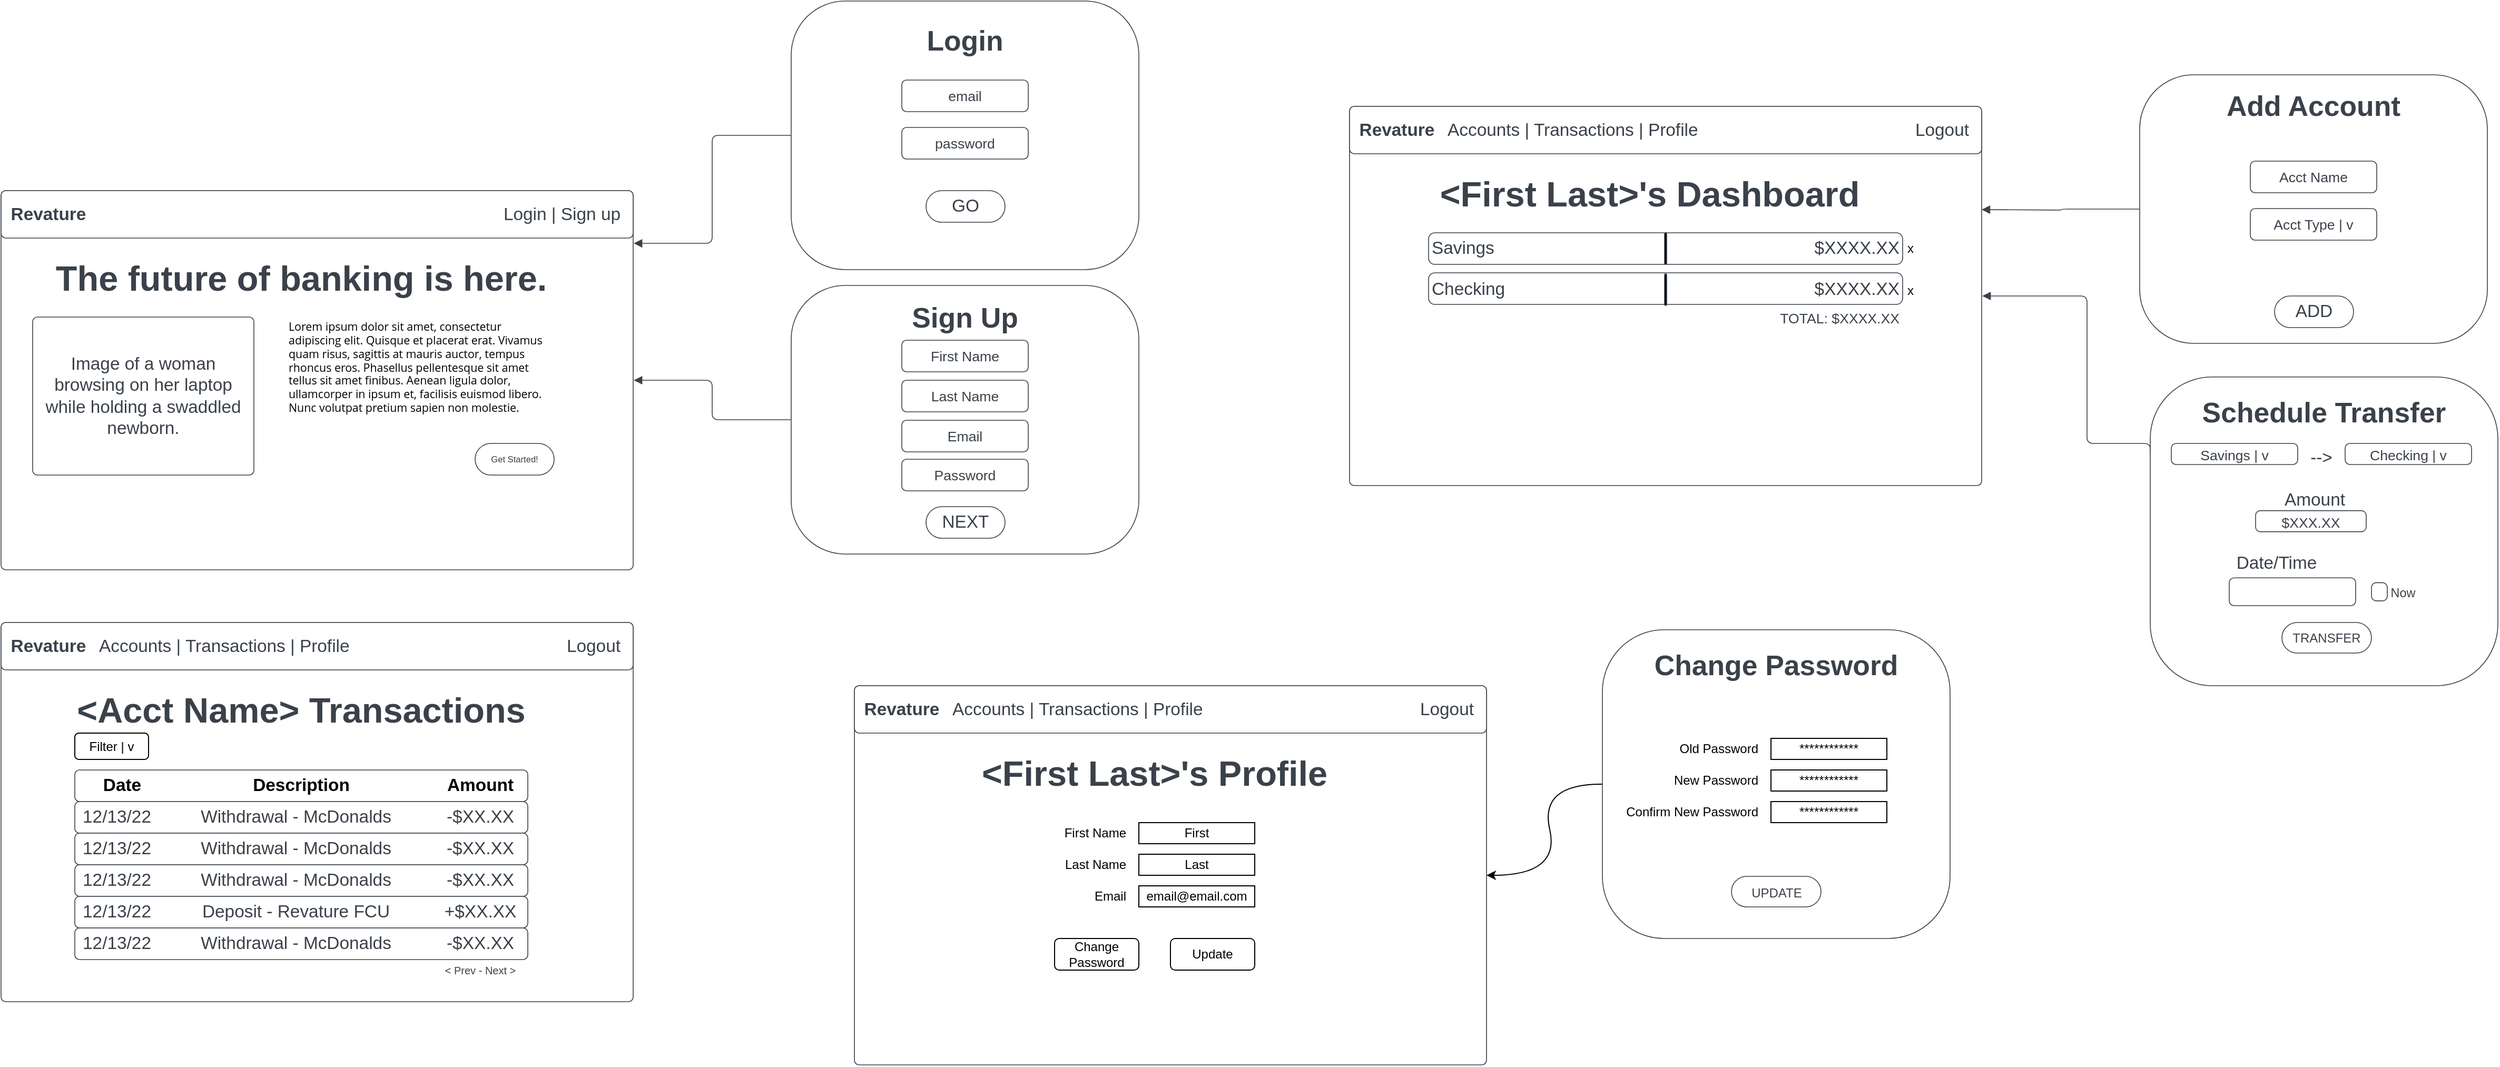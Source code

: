 <mxfile version="14.6.13" type="device"><diagram id="FiYEXv73Ya8iXWJQ-hUJ" name="Page-1"><mxGraphModel dx="3160" dy="2560" grid="1" gridSize="10" guides="1" tooltips="1" connect="1" arrows="1" fold="1" page="1" pageScale="1" pageWidth="850" pageHeight="1100" math="0" shadow="0"><root><mxCell id="0"/><mxCell id="1" parent="0"/><UserObject label="" lucidchartObjectId="Gq4dBkJn~AmV" id="XpKWJjuSizam9bU82fIm-117"><mxCell style="html=1;jettySize=18;whiteSpace=wrap;fontSize=13;strokeColor=#3a414a;strokeOpacity=100;strokeWidth=0.8;rounded=1;arcSize=12;edgeStyle=orthogonalEdgeStyle;startArrow=none;;endArrow=block;endFill=1;;exitX=-0.001;exitY=0.5;exitPerimeter=0;entryX=1.001;entryY=0.139;entryPerimeter=0;" parent="1" source="XpKWJjuSizam9bU82fIm-119" target="XpKWJjuSizam9bU82fIm-125" edge="1"><mxGeometry width="100" height="100" relative="1" as="geometry"><Array as="points"/></mxGeometry></mxCell></UserObject><mxCell id="XpKWJjuSizam9bU82fIm-118" value="" style="group;dropTarget=0;" parent="1" vertex="1"><mxGeometry x="790" y="-1010" width="330" height="255" as="geometry"/></mxCell><mxCell id="XpKWJjuSizam9bU82fIm-119" value="" style="rounded=1;arcSize=20;whiteSpace=wrap;fontSize=13;spacing=0;strokeColor=#3a414a;strokeOpacity=100;strokeWidth=0.8;html=1;" parent="XpKWJjuSizam9bU82fIm-118" vertex="1"><mxGeometry width="330" height="255" as="geometry"/></mxCell><UserObject label="Login" lucidchartObjectId="Ef4d9yF-zvEA" id="XpKWJjuSizam9bU82fIm-120"><mxCell style="html=1;overflow=block;blockSpacing=1;whiteSpace=wrap;;whiteSpace=wrap;fontSize=26.7;fontColor=#3a414a;fontStyle=1;spacing=3.8;strokeOpacity=0;fillOpacity=0;rounded=1;absoluteArcSize=1;arcSize=9;fillColor=#ffffff;strokeWidth=0.8;" parent="XpKWJjuSizam9bU82fIm-118" vertex="1"><mxGeometry x="75" y="15" width="180" height="45" as="geometry"/></mxCell></UserObject><UserObject label="email" lucidchartObjectId="Ef4dXUsKDuoR" id="XpKWJjuSizam9bU82fIm-121"><mxCell style="html=1;overflow=block;blockSpacing=1;whiteSpace=wrap;;whiteSpace=wrap;fontSize=13.3;fontColor=#3a414a;spacing=3.8;strokeColor=#3a414a;strokeOpacity=100;rounded=1;absoluteArcSize=1;arcSize=9;strokeWidth=0.8;" parent="XpKWJjuSizam9bU82fIm-118" vertex="1"><mxGeometry x="105" y="75" width="120" height="30" as="geometry"/></mxCell></UserObject><UserObject label="password" lucidchartObjectId="Ef4dbmeeNW2S" id="XpKWJjuSizam9bU82fIm-122"><mxCell style="html=1;overflow=block;blockSpacing=1;whiteSpace=wrap;;whiteSpace=wrap;fontSize=13.3;fontColor=#3a414a;spacing=3.8;strokeColor=#3a414a;strokeOpacity=100;rounded=1;absoluteArcSize=1;arcSize=9;strokeWidth=0.8;" parent="XpKWJjuSizam9bU82fIm-118" vertex="1"><mxGeometry x="105" y="120" width="120" height="30" as="geometry"/></mxCell></UserObject><UserObject label="GO" lucidchartObjectId="Ef4dg2ysx.Ia" id="XpKWJjuSizam9bU82fIm-123"><mxCell style="html=1;overflow=block;blockSpacing=1;whiteSpace=wrap;rounded=1;arcSize=50;whiteSpace=wrap;fontSize=16.7;fontColor=#3a414a;spacing=3.8;strokeColor=#3a414a;strokeOpacity=100;strokeWidth=0.8;" parent="XpKWJjuSizam9bU82fIm-118" vertex="1"><mxGeometry x="128" y="180" width="75" height="30" as="geometry"/></mxCell></UserObject><mxCell id="XpKWJjuSizam9bU82fIm-124" value="" style="group;dropTarget=0;" parent="1" vertex="1"><mxGeometry x="40" y="-830" width="600" height="360" as="geometry"/></mxCell><UserObject label="" lucidchartObjectId="Ef4d7kkcpYlc" id="XpKWJjuSizam9bU82fIm-125"><mxCell style="html=1;overflow=block;blockSpacing=1;whiteSpace=wrap;;whiteSpace=wrap;fontSize=13;spacing=3.8;strokeColor=#3a414a;strokeOpacity=100;rounded=1;absoluteArcSize=1;arcSize=9;strokeWidth=0.8;" parent="XpKWJjuSizam9bU82fIm-124" vertex="1"><mxGeometry width="600" height="360" as="geometry"/></mxCell></UserObject><UserObject label="" lucidchartObjectId="Ef4d_S89_OcE" id="XpKWJjuSizam9bU82fIm-126"><mxCell style="html=1;overflow=block;blockSpacing=1;whiteSpace=wrap;;whiteSpace=wrap;fontSize=13;spacing=3.8;strokeColor=#3a414a;strokeOpacity=100;rounded=1;absoluteArcSize=1;arcSize=9;strokeWidth=0.8;" parent="XpKWJjuSizam9bU82fIm-124" vertex="1"><mxGeometry width="600" height="45" as="geometry"/></mxCell></UserObject><UserObject label="Revature" lucidchartObjectId="Ef4dOZhhesi5" id="XpKWJjuSizam9bU82fIm-127"><mxCell style="html=1;overflow=block;blockSpacing=1;whiteSpace=wrap;;whiteSpace=wrap;fontSize=16.7;fontColor=#3a414a;fontStyle=1;spacing=3.8;strokeOpacity=0;fillOpacity=0;rounded=1;absoluteArcSize=1;arcSize=9;fillColor=#ffffff;strokeWidth=0.8;" parent="XpKWJjuSizam9bU82fIm-124" vertex="1"><mxGeometry width="90" height="45" as="geometry"/></mxCell></UserObject><UserObject label="Login | Sign up" lucidchartObjectId="Ef4dA~I8YfrO" id="XpKWJjuSizam9bU82fIm-128"><mxCell style="html=1;overflow=block;blockSpacing=1;whiteSpace=wrap;;whiteSpace=wrap;fontSize=16.7;fontColor=#3a414a;spacing=3.8;strokeOpacity=0;fillOpacity=0;rounded=1;absoluteArcSize=1;arcSize=9;fillColor=#ffffff;strokeWidth=0.8;" parent="XpKWJjuSizam9bU82fIm-124" vertex="1"><mxGeometry x="465" width="135" height="45" as="geometry"/></mxCell></UserObject><UserObject label="The future of banking is here." lucidchartObjectId="Ef4dA85co01L" id="XpKWJjuSizam9bU82fIm-129"><mxCell style="html=1;overflow=block;blockSpacing=1;whiteSpace=wrap;;whiteSpace=wrap;fontSize=33.3;fontColor=#3a414a;fontStyle=1;spacing=3.8;strokeOpacity=0;fillOpacity=0;rounded=1;absoluteArcSize=1;arcSize=9;fillColor=#ffffff;strokeWidth=0.8;" parent="XpKWJjuSizam9bU82fIm-124" vertex="1"><mxGeometry x="45" y="45" width="480" height="75" as="geometry"/></mxCell></UserObject><UserObject label="Image of a woman browsing on her laptop while holding a swaddled newborn." lucidchartObjectId="Ef4dRWznBan7" id="XpKWJjuSizam9bU82fIm-130"><mxCell style="html=1;overflow=block;blockSpacing=1;whiteSpace=wrap;;whiteSpace=wrap;fontSize=16.7;fontColor=#3a414a;spacing=3.8;strokeColor=#3a414a;strokeOpacity=100;rounded=1;absoluteArcSize=1;arcSize=9;strokeWidth=0.8;" parent="XpKWJjuSizam9bU82fIm-124" vertex="1"><mxGeometry x="30" y="120" width="210" height="150" as="geometry"/></mxCell></UserObject><UserObject label="&#9;Lorem ipsum dolor sit amet, consectetur adipiscing elit. Quisque et placerat erat. Vivamus quam risus, sagittis at mauris auctor, tempus rhoncus eros. Phasellus pellentesque sit amet tellus sit amet finibus. Aenean ligula dolor, ullamcorper in ipsum et, facilisis euismod libero. Nunc volutpat pretium sapien non molestie." lucidchartObjectId="Ef4dDH6FEGWN" id="XpKWJjuSizam9bU82fIm-131"><mxCell style="html=1;overflow=block;blockSpacing=1;whiteSpace=wrap;;whiteSpace=wrap;fontSize=10.7;fontFamily=Open Sans;fontColor=#000000;align=left;spacing=3.8;verticalAlign=top;strokeOpacity=0;fillOpacity=0;rounded=1;absoluteArcSize=1;arcSize=9;fillColor=#ffffff;strokeWidth=0.8;" parent="XpKWJjuSizam9bU82fIm-124" vertex="1"><mxGeometry x="270" y="120" width="255" height="120" as="geometry"/></mxCell></UserObject><UserObject label="Get Started!" lucidchartObjectId="Ef4dykI9oYFM" id="XpKWJjuSizam9bU82fIm-132"><mxCell style="html=1;overflow=block;blockSpacing=1;whiteSpace=wrap;rounded=1;arcSize=50;whiteSpace=wrap;fontSize=8.3;fontColor=#3a414a;spacing=3.8;strokeColor=#3a414a;strokeOpacity=100;strokeWidth=0.8;" parent="XpKWJjuSizam9bU82fIm-124" vertex="1"><mxGeometry x="450" y="240" width="75" height="30" as="geometry"/></mxCell></UserObject><mxCell id="XpKWJjuSizam9bU82fIm-133" value="" style="group;dropTarget=0;" parent="1" vertex="1"><mxGeometry x="790" y="-740" width="330" height="255" as="geometry"/></mxCell><mxCell id="XpKWJjuSizam9bU82fIm-134" value="" style="rounded=1;arcSize=20;whiteSpace=wrap;fontSize=13;spacing=0;strokeColor=#3a414a;strokeOpacity=100;strokeWidth=0.8;html=1;" parent="XpKWJjuSizam9bU82fIm-133" vertex="1"><mxGeometry width="330" height="255" as="geometry"/></mxCell><UserObject label="Sign Up" lucidchartObjectId="Ef4d94TO2s4q" id="XpKWJjuSizam9bU82fIm-135"><mxCell style="html=1;overflow=block;blockSpacing=1;whiteSpace=wrap;;whiteSpace=wrap;fontSize=26.7;fontColor=#3a414a;fontStyle=1;spacing=3.8;strokeOpacity=0;fillOpacity=0;rounded=1;absoluteArcSize=1;arcSize=9;fillColor=#ffffff;strokeWidth=0.8;" parent="XpKWJjuSizam9bU82fIm-133" vertex="1"><mxGeometry x="75" y="8" width="180" height="45" as="geometry"/></mxCell></UserObject><UserObject label="Email" lucidchartObjectId="Ef4dyxemKGbw" id="XpKWJjuSizam9bU82fIm-136"><mxCell style="html=1;overflow=block;blockSpacing=1;whiteSpace=wrap;;whiteSpace=wrap;fontSize=13.3;fontColor=#3a414a;spacing=3.8;strokeColor=#3a414a;strokeOpacity=100;rounded=1;absoluteArcSize=1;arcSize=9;strokeWidth=0.8;" parent="XpKWJjuSizam9bU82fIm-133" vertex="1"><mxGeometry x="105" y="128" width="120" height="30" as="geometry"/></mxCell></UserObject><UserObject label="Password" lucidchartObjectId="Ef4dvups.lhk" id="XpKWJjuSizam9bU82fIm-137"><mxCell style="html=1;overflow=block;blockSpacing=1;whiteSpace=wrap;;whiteSpace=wrap;fontSize=13.3;fontColor=#3a414a;spacing=3.8;strokeColor=#3a414a;strokeOpacity=100;rounded=1;absoluteArcSize=1;arcSize=9;strokeWidth=0.8;" parent="XpKWJjuSizam9bU82fIm-133" vertex="1"><mxGeometry x="105" y="165" width="120" height="30" as="geometry"/></mxCell></UserObject><UserObject label="NEXT" lucidchartObjectId="Ef4d7V36EJ5y" id="XpKWJjuSizam9bU82fIm-138"><mxCell style="html=1;overflow=block;blockSpacing=1;whiteSpace=wrap;rounded=1;arcSize=50;whiteSpace=wrap;fontSize=16.7;fontColor=#3a414a;spacing=3.8;strokeColor=#3a414a;strokeOpacity=100;strokeWidth=0.8;" parent="XpKWJjuSizam9bU82fIm-133" vertex="1"><mxGeometry x="128" y="210" width="75" height="30" as="geometry"/></mxCell></UserObject><UserObject label="First Name" lucidchartObjectId="Ef4dU3j1Lxpw" id="XpKWJjuSizam9bU82fIm-139"><mxCell style="html=1;overflow=block;blockSpacing=1;whiteSpace=wrap;;whiteSpace=wrap;fontSize=13.3;fontColor=#3a414a;spacing=3.8;strokeColor=#3a414a;strokeOpacity=100;rounded=1;absoluteArcSize=1;arcSize=9;strokeWidth=0.8;" parent="XpKWJjuSizam9bU82fIm-133" vertex="1"><mxGeometry x="105" y="52" width="120" height="30" as="geometry"/></mxCell></UserObject><UserObject label="Last Name" lucidchartObjectId="Ef4dtu790JNw" id="XpKWJjuSizam9bU82fIm-140"><mxCell style="html=1;overflow=block;blockSpacing=1;whiteSpace=wrap;;whiteSpace=wrap;fontSize=13.3;fontColor=#3a414a;spacing=3.8;strokeColor=#3a414a;strokeOpacity=100;rounded=1;absoluteArcSize=1;arcSize=9;strokeWidth=0.8;" parent="XpKWJjuSizam9bU82fIm-133" vertex="1"><mxGeometry x="105" y="90" width="120" height="30" as="geometry"/></mxCell></UserObject><UserObject label="" lucidchartObjectId="Hr4dIv30FGEF" id="XpKWJjuSizam9bU82fIm-157"><mxCell style="html=1;jettySize=18;whiteSpace=wrap;fontSize=13;strokeColor=#3a414a;strokeOpacity=100;strokeWidth=0.8;rounded=1;arcSize=12;edgeStyle=orthogonalEdgeStyle;startArrow=none;;endArrow=block;endFill=1;;exitX=-0.001;exitY=0.5;exitPerimeter=0;entryX=1.001;entryY=0.5;entryPerimeter=0;" parent="1" source="XpKWJjuSizam9bU82fIm-134" target="XpKWJjuSizam9bU82fIm-125" edge="1"><mxGeometry width="100" height="100" relative="1" as="geometry"><Array as="points"/></mxGeometry></mxCell></UserObject><UserObject label="" lucidchartObjectId="nZheEjLY-0Gi" id="XpKWJjuSizam9bU82fIm-158"><mxCell style="html=1;jettySize=18;whiteSpace=wrap;fontSize=13;strokeColor=#3a414a;strokeOpacity=100;strokeWidth=0.8;rounded=1;arcSize=12;edgeStyle=orthogonalEdgeStyle;startArrow=none;;endArrow=block;endFill=1;;exitX=-0.001;exitY=0.5;exitPerimeter=0;" parent="1" source="XpKWJjuSizam9bU82fIm-160" edge="1"><mxGeometry width="100" height="100" relative="1" as="geometry"><Array as="points"/><mxPoint x="1920" y="-812" as="targetPoint"/></mxGeometry></mxCell></UserObject><mxCell id="XpKWJjuSizam9bU82fIm-159" value="" style="group;dropTarget=0;" parent="1" vertex="1"><mxGeometry x="2070" y="-940" width="330" height="255" as="geometry"/></mxCell><mxCell id="XpKWJjuSizam9bU82fIm-160" value="" style="rounded=1;arcSize=20;whiteSpace=wrap;fontSize=13;spacing=0;strokeColor=#3a414a;strokeOpacity=100;strokeWidth=0.8;html=1;" parent="XpKWJjuSizam9bU82fIm-159" vertex="1"><mxGeometry width="330" height="255" as="geometry"/></mxCell><UserObject label="Add Account" lucidchartObjectId="nZhex_UHsft4" id="XpKWJjuSizam9bU82fIm-161"><mxCell style="html=1;overflow=block;blockSpacing=1;whiteSpace=wrap;;whiteSpace=wrap;fontSize=26.7;fontColor=#3a414a;fontStyle=1;spacing=3.8;strokeOpacity=0;fillOpacity=0;rounded=1;absoluteArcSize=1;arcSize=9;fillColor=#ffffff;strokeWidth=0.8;" parent="XpKWJjuSizam9bU82fIm-159" vertex="1"><mxGeometry x="75" y="7" width="180" height="45" as="geometry"/></mxCell></UserObject><UserObject label="ADD" lucidchartObjectId="nZheN_IFnwa~" id="XpKWJjuSizam9bU82fIm-162"><mxCell style="html=1;overflow=block;blockSpacing=1;whiteSpace=wrap;rounded=1;arcSize=50;whiteSpace=wrap;fontSize=16.7;fontColor=#3a414a;spacing=3.8;strokeColor=#3a414a;strokeOpacity=100;strokeWidth=0.8;" parent="XpKWJjuSizam9bU82fIm-159" vertex="1"><mxGeometry x="128" y="210" width="75" height="30" as="geometry"/></mxCell></UserObject><UserObject label="Acct Name" lucidchartObjectId="nZhevrbBHyaz" id="XpKWJjuSizam9bU82fIm-163"><mxCell style="html=1;overflow=block;blockSpacing=1;whiteSpace=wrap;;whiteSpace=wrap;fontSize=13.3;fontColor=#3a414a;spacing=3.8;strokeColor=#3a414a;strokeOpacity=100;rounded=1;absoluteArcSize=1;arcSize=9;strokeWidth=0.8;" parent="XpKWJjuSizam9bU82fIm-159" vertex="1"><mxGeometry x="105" y="82" width="120" height="30" as="geometry"/></mxCell></UserObject><UserObject label="Acct Type | v" lucidchartObjectId="nZhes.Q~VBje" id="XpKWJjuSizam9bU82fIm-164"><mxCell style="html=1;overflow=block;blockSpacing=1;whiteSpace=wrap;;whiteSpace=wrap;fontSize=13.3;fontColor=#3a414a;spacing=3.8;strokeColor=#3a414a;strokeOpacity=100;rounded=1;absoluteArcSize=1;arcSize=9;strokeWidth=0.8;" parent="XpKWJjuSizam9bU82fIm-159" vertex="1"><mxGeometry x="105" y="127" width="120" height="30" as="geometry"/></mxCell></UserObject><UserObject label="" lucidchartObjectId="3vieKBnSi8bb" id="XpKWJjuSizam9bU82fIm-176"><mxCell style="html=1;jettySize=18;whiteSpace=wrap;fontSize=13;strokeColor=#3a414a;strokeOpacity=100;strokeWidth=0.8;rounded=1;arcSize=12;edgeStyle=orthogonalEdgeStyle;startArrow=none;;endArrow=block;endFill=1;;exitX=0;exitY=0.25;entryX=1.001;entryY=0.5;entryPerimeter=0;exitDx=0;exitDy=0;" parent="1" source="XpKWJjuSizam9bU82fIm-166" target="XpKWJjuSizam9bU82fIm-142" edge="1"><mxGeometry width="100" height="100" relative="1" as="geometry"><Array as="points"><mxPoint x="2020" y="-590"/><mxPoint x="2020" y="-730"/></Array></mxGeometry></mxCell></UserObject><mxCell id="Fg1I0YbAo-qeC3gk9Qf1-87" value="" style="curved=1;endArrow=classic;html=1;exitX=0;exitY=0.5;exitDx=0;exitDy=0;entryX=1;entryY=0.5;entryDx=0;entryDy=0;" parent="1" source="Fg1I0YbAo-qeC3gk9Qf1-75" target="Fg1I0YbAo-qeC3gk9Qf1-17" edge="1"><mxGeometry width="50" height="50" relative="1" as="geometry"><mxPoint x="1470" y="-250" as="sourcePoint"/><mxPoint x="1520" y="-300" as="targetPoint"/><Array as="points"><mxPoint x="1500" y="-267"/><mxPoint x="1520" y="-180"/></Array></mxGeometry></mxCell><mxCell id="Fg1I0YbAo-qeC3gk9Qf1-93" value="" style="group" parent="1" vertex="1" connectable="0"><mxGeometry x="2080" y="-660" width="330" height="300" as="geometry"/></mxCell><mxCell id="XpKWJjuSizam9bU82fIm-165" value="" style="group;dropTarget=0;" parent="Fg1I0YbAo-qeC3gk9Qf1-93" vertex="1"><mxGeometry width="330" height="300" as="geometry"/></mxCell><mxCell id="XpKWJjuSizam9bU82fIm-166" value="" style="rounded=1;arcSize=20;whiteSpace=wrap;fontSize=13;spacing=0;strokeColor=#3a414a;strokeOpacity=100;strokeWidth=0.8;html=1;" parent="XpKWJjuSizam9bU82fIm-165" vertex="1"><mxGeometry y="6.897" width="330" height="293.103" as="geometry"/></mxCell><UserObject label="Schedule Transfer" lucidchartObjectId="XvieOQG.5tzW" id="XpKWJjuSizam9bU82fIm-167"><mxCell style="html=1;overflow=block;blockSpacing=1;whiteSpace=wrap;;whiteSpace=wrap;fontSize=26.7;fontColor=#3a414a;fontStyle=1;spacing=3.8;strokeOpacity=0;fillOpacity=0;rounded=1;absoluteArcSize=1;arcSize=9;fillColor=#ffffff;strokeWidth=0.8;" parent="XpKWJjuSizam9bU82fIm-165" vertex="1"><mxGeometry width="330" height="81.609" as="geometry"/></mxCell></UserObject><UserObject label="&lt;font style=&quot;font-size: 12px&quot;&gt;TRANSFER&lt;/font&gt;" lucidchartObjectId="XvieFj7psD4P" id="XpKWJjuSizam9bU82fIm-168"><mxCell style="html=1;overflow=block;blockSpacing=1;whiteSpace=wrap;rounded=1;arcSize=50;whiteSpace=wrap;fontSize=16.7;fontColor=#3a414a;spacing=3.8;strokeColor=#3a414a;strokeOpacity=100;strokeWidth=0.8;" parent="XpKWJjuSizam9bU82fIm-165" vertex="1"><mxGeometry x="125" y="240" width="85" height="28.97" as="geometry"/></mxCell></UserObject><UserObject label="Savings | v" lucidchartObjectId="Xvielgr.UNBe" id="XpKWJjuSizam9bU82fIm-169"><mxCell style="html=1;overflow=block;blockSpacing=1;whiteSpace=wrap;;whiteSpace=wrap;fontSize=13.3;fontColor=#3a414a;spacing=3.8;strokeColor=#3a414a;strokeOpacity=100;rounded=1;absoluteArcSize=1;arcSize=9;strokeWidth=0.8;" parent="XpKWJjuSizam9bU82fIm-165" vertex="1"><mxGeometry x="20" y="70" width="120" height="20" as="geometry"/></mxCell></UserObject><UserObject label="Checking | v" lucidchartObjectId="Xview7thn9LD" id="XpKWJjuSizam9bU82fIm-170"><mxCell style="html=1;overflow=block;blockSpacing=1;whiteSpace=wrap;;whiteSpace=wrap;fontSize=13.3;fontColor=#3a414a;spacing=3.8;strokeColor=#3a414a;strokeOpacity=100;rounded=1;absoluteArcSize=1;arcSize=9;strokeWidth=0.8;" parent="XpKWJjuSizam9bU82fIm-165" vertex="1"><mxGeometry x="185" y="70" width="120" height="20" as="geometry"/></mxCell></UserObject><UserObject label="" lucidchartObjectId="dyieu6QS2jG8" id="XpKWJjuSizam9bU82fIm-171"><mxCell style="html=1;overflow=block;blockSpacing=1;whiteSpace=wrap;;whiteSpace=wrap;fontSize=13;spacing=3.8;strokeColor=#3a414a;strokeOpacity=100;rounded=1;absoluteArcSize=1;arcSize=9;strokeWidth=0.8;" parent="XpKWJjuSizam9bU82fIm-165" vertex="1"><mxGeometry x="75" y="197.59" width="120" height="26.437" as="geometry"/></mxCell></UserObject><UserObject label="--&amp;gt;" lucidchartObjectId="MyiePd0YoT._" id="XpKWJjuSizam9bU82fIm-172"><mxCell style="html=1;overflow=block;blockSpacing=1;whiteSpace=wrap;;whiteSpace=wrap;fontSize=16.7;fontColor=#3a414a;spacing=3.8;strokeOpacity=0;fillOpacity=0;rounded=1;absoluteArcSize=1;arcSize=9;fillColor=#ffffff;strokeWidth=0.8;" parent="XpKWJjuSizam9bU82fIm-165" vertex="1"><mxGeometry x="140" y="70" width="45" height="10" as="geometry"/></mxCell></UserObject><UserObject label="Date/Time" lucidchartObjectId="-yieLOKJGb1B" id="XpKWJjuSizam9bU82fIm-173"><mxCell style="html=1;overflow=block;blockSpacing=1;whiteSpace=wrap;;whiteSpace=wrap;fontSize=16.7;fontColor=#3a414a;spacing=3.8;strokeOpacity=0;fillOpacity=0;rounded=1;absoluteArcSize=1;arcSize=9;fillColor=#ffffff;strokeWidth=0.8;" parent="XpKWJjuSizam9bU82fIm-165" vertex="1"><mxGeometry x="75" y="170.004" width="90" height="27.586" as="geometry"/></mxCell></UserObject><UserObject label="" lucidchartObjectId="NzieeO137AmU" id="XpKWJjuSizam9bU82fIm-174"><mxCell style="html=1;overflow=block;blockSpacing=1;whiteSpace=wrap;;whiteSpace=wrap;fontSize=13;spacing=3.8;strokeColor=#3a414a;strokeOpacity=100;rounded=1;absoluteArcSize=1;arcSize=9;strokeWidth=0.8;" parent="XpKWJjuSizam9bU82fIm-165" vertex="1"><mxGeometry x="210" y="202.188" width="15" height="17.241" as="geometry"/></mxCell></UserObject><UserObject label="Now" lucidchartObjectId="yAieY_7hBQTd" id="XpKWJjuSizam9bU82fIm-175"><mxCell style="html=1;overflow=block;blockSpacing=1;whiteSpace=wrap;;whiteSpace=wrap;fontSize=11.7;fontColor=#3a414a;spacing=3.8;verticalAlign=top;strokeOpacity=0;fillOpacity=0;rounded=1;absoluteArcSize=1;arcSize=9;fillColor=#ffffff;strokeWidth=0.8;" parent="XpKWJjuSizam9bU82fIm-165" vertex="1"><mxGeometry x="225" y="202.188" width="30" height="11.494" as="geometry"/></mxCell></UserObject><UserObject label="$XXX.XX" lucidchartObjectId="Xvielgr.UNBe" id="Fg1I0YbAo-qeC3gk9Qf1-1"><mxCell style="html=1;overflow=block;blockSpacing=1;whiteSpace=wrap;;whiteSpace=wrap;fontSize=13.3;fontColor=#3a414a;spacing=3.8;strokeColor=#3a414a;strokeOpacity=100;rounded=1;absoluteArcSize=1;arcSize=9;strokeWidth=0.8;" parent="Fg1I0YbAo-qeC3gk9Qf1-93" vertex="1"><mxGeometry x="100" y="133.8" width="105" height="20" as="geometry"/></mxCell></UserObject><UserObject label="Amount" lucidchartObjectId="-yieLOKJGb1B" id="Fg1I0YbAo-qeC3gk9Qf1-13"><mxCell style="html=1;overflow=block;blockSpacing=1;whiteSpace=wrap;;whiteSpace=wrap;fontSize=16.7;fontColor=#3a414a;spacing=3.8;strokeOpacity=0;fillOpacity=0;rounded=1;absoluteArcSize=1;arcSize=9;fillColor=#ffffff;strokeWidth=0.8;align=right;" parent="Fg1I0YbAo-qeC3gk9Qf1-93" vertex="1"><mxGeometry x="117.5" y="110" width="70" height="27.59" as="geometry"/></mxCell></UserObject><mxCell id="zMjUKdRaYhKpv9rALRqk-6" value="" style="group" vertex="1" connectable="0" parent="1"><mxGeometry x="40" y="-420" width="600" height="360" as="geometry"/></mxCell><UserObject label="" lucidchartObjectId="ng4dDtjqoHkP" id="XpKWJjuSizam9bU82fIm-28"><mxCell style="html=1;overflow=block;blockSpacing=1;whiteSpace=wrap;;whiteSpace=wrap;fontSize=13;spacing=3.8;strokeColor=#3a414a;strokeOpacity=100;rounded=1;absoluteArcSize=1;arcSize=9;strokeWidth=0.8;" parent="zMjUKdRaYhKpv9rALRqk-6" vertex="1"><mxGeometry width="600" height="360" as="geometry"/></mxCell></UserObject><UserObject label="&amp;lt;Acct Name&amp;gt; Transactions" lucidchartObjectId="ng4dQYri87Qb" id="XpKWJjuSizam9bU82fIm-31"><mxCell style="html=1;overflow=block;blockSpacing=1;whiteSpace=wrap;;whiteSpace=wrap;fontSize=33.3;fontColor=#3a414a;fontStyle=1;spacing=3.8;strokeOpacity=0;fillOpacity=0;rounded=1;absoluteArcSize=1;arcSize=9;fillColor=#ffffff;strokeWidth=0.8;" parent="zMjUKdRaYhKpv9rALRqk-6" vertex="1"><mxGeometry x="45" y="45" width="480" height="75" as="geometry"/></mxCell></UserObject><UserObject label="" lucidchartObjectId="Q1heXrB4N82x" id="XpKWJjuSizam9bU82fIm-43"><mxCell style="html=1;overflow=block;blockSpacing=1;whiteSpace=wrap;;whiteSpace=wrap;fontSize=13;spacing=3.8;strokeColor=#3a414a;strokeOpacity=100;rounded=1;absoluteArcSize=1;arcSize=9;strokeWidth=0.8;" parent="zMjUKdRaYhKpv9rALRqk-6" vertex="1"><mxGeometry x="70" y="140" width="430" height="30" as="geometry"/></mxCell></UserObject><UserObject label="Date" lucidchartObjectId="J2heqs_vTlGR" id="XpKWJjuSizam9bU82fIm-44"><mxCell style="html=1;overflow=block;blockSpacing=1;whiteSpace=wrap;;whiteSpace=wrap;fontSize=16.7;spacing=3.8;strokeOpacity=0;fillOpacity=0;rounded=1;absoluteArcSize=1;arcSize=9;fillColor=#ffe6cc;strokeWidth=0.8;fontStyle=1;strokeColor=#d79b00;" parent="zMjUKdRaYhKpv9rALRqk-6" vertex="1"><mxGeometry x="70" y="140" width="90" height="30" as="geometry"/></mxCell></UserObject><UserObject label="Amount" lucidchartObjectId="J2heqs_vTlGR" id="XpKWJjuSizam9bU82fIm-45"><mxCell style="html=1;overflow=block;blockSpacing=1;whiteSpace=wrap;;whiteSpace=wrap;fontSize=16.7;spacing=3.8;strokeOpacity=0;fillOpacity=0;rounded=1;absoluteArcSize=1;arcSize=9;fillColor=#ffe6cc;strokeWidth=0.8;fontStyle=1;strokeColor=#d79b00;" parent="zMjUKdRaYhKpv9rALRqk-6" vertex="1"><mxGeometry x="410" y="140" width="90" height="30" as="geometry"/></mxCell></UserObject><UserObject label="Description" lucidchartObjectId="J2heqs_vTlGR" id="XpKWJjuSizam9bU82fIm-46"><mxCell style="html=1;overflow=block;blockSpacing=1;whiteSpace=wrap;;whiteSpace=wrap;fontSize=16.7;spacing=3.8;strokeOpacity=0;fillOpacity=0;rounded=1;absoluteArcSize=1;arcSize=9;fillColor=#ffe6cc;strokeWidth=0.8;fontStyle=1;strokeColor=#d79b00;" parent="zMjUKdRaYhKpv9rALRqk-6" vertex="1"><mxGeometry x="160" y="140" width="250" height="30" as="geometry"/></mxCell></UserObject><UserObject label="" lucidchartObjectId="O3hewU.C-zJO" id="XpKWJjuSizam9bU82fIm-48"><mxCell style="html=1;overflow=block;blockSpacing=1;whiteSpace=wrap;;whiteSpace=wrap;fontSize=13;spacing=3.8;strokeColor=#3a414a;strokeOpacity=100;rounded=1;absoluteArcSize=1;arcSize=9;strokeWidth=0.8;" parent="zMjUKdRaYhKpv9rALRqk-6" vertex="1"><mxGeometry x="70" y="170" width="430" height="30" as="geometry"/></mxCell></UserObject><UserObject label="" lucidchartObjectId="O3hewU.C-zJO" id="XpKWJjuSizam9bU82fIm-49"><mxCell style="html=1;overflow=block;blockSpacing=1;whiteSpace=wrap;;whiteSpace=wrap;fontSize=13;spacing=3.8;strokeColor=#3a414a;strokeOpacity=100;rounded=1;absoluteArcSize=1;arcSize=9;strokeWidth=0.8;" parent="zMjUKdRaYhKpv9rALRqk-6" vertex="1"><mxGeometry x="70" y="200" width="430" height="30" as="geometry"/></mxCell></UserObject><UserObject label="" lucidchartObjectId="O3hewU.C-zJO" id="XpKWJjuSizam9bU82fIm-50"><mxCell style="html=1;overflow=block;blockSpacing=1;whiteSpace=wrap;;whiteSpace=wrap;fontSize=13;spacing=3.8;strokeColor=#3a414a;strokeOpacity=100;rounded=1;absoluteArcSize=1;arcSize=9;strokeWidth=0.8;" parent="zMjUKdRaYhKpv9rALRqk-6" vertex="1"><mxGeometry x="70" y="230" width="430" height="30" as="geometry"/></mxCell></UserObject><UserObject label="" lucidchartObjectId="O3hewU.C-zJO" id="XpKWJjuSizam9bU82fIm-51"><mxCell style="html=1;overflow=block;blockSpacing=1;whiteSpace=wrap;;whiteSpace=wrap;fontSize=13;spacing=3.8;strokeColor=#3a414a;strokeOpacity=100;rounded=1;absoluteArcSize=1;arcSize=9;strokeWidth=0.8;" parent="zMjUKdRaYhKpv9rALRqk-6" vertex="1"><mxGeometry x="70" y="260" width="430" height="30" as="geometry"/></mxCell></UserObject><UserObject label="" lucidchartObjectId="O3hewU.C-zJO" id="XpKWJjuSizam9bU82fIm-52"><mxCell style="html=1;overflow=block;blockSpacing=1;whiteSpace=wrap;;whiteSpace=wrap;fontSize=13;spacing=3.8;strokeColor=#3a414a;strokeOpacity=100;rounded=1;absoluteArcSize=1;arcSize=9;strokeWidth=0.8;" parent="zMjUKdRaYhKpv9rALRqk-6" vertex="1"><mxGeometry x="70" y="290" width="430" height="30" as="geometry"/></mxCell></UserObject><UserObject label="&lt;font style=&quot;font-size: 12px&quot;&gt;&lt;sup&gt;&amp;lt; Prev - Next &amp;gt;&lt;/sup&gt;&lt;/font&gt;" lucidchartObjectId="d4he.9nf5moW" id="XpKWJjuSizam9bU82fIm-54"><mxCell style="html=1;overflow=block;blockSpacing=1;whiteSpace=wrap;;whiteSpace=wrap;fontSize=16.7;fontColor=#3a414a;spacing=3.8;strokeOpacity=0;fillOpacity=0;rounded=1;absoluteArcSize=1;arcSize=9;fillColor=#ffffff;strokeWidth=0.8;align=center;" parent="zMjUKdRaYhKpv9rALRqk-6" vertex="1"><mxGeometry x="410" y="320" width="90" height="20" as="geometry"/></mxCell></UserObject><UserObject label="12/13/22" lucidchartObjectId="t5heIgLH0JqS" id="XpKWJjuSizam9bU82fIm-55"><mxCell style="html=1;overflow=block;blockSpacing=1;whiteSpace=wrap;;whiteSpace=wrap;fontSize=16.7;fontColor=#3a414a;spacing=3.8;strokeOpacity=0;fillOpacity=0;rounded=1;absoluteArcSize=1;arcSize=9;fillColor=#ffffff;strokeWidth=0.8;" parent="zMjUKdRaYhKpv9rALRqk-6" vertex="1"><mxGeometry x="70" y="170" width="80" height="30" as="geometry"/></mxCell></UserObject><UserObject label="12/13/22" lucidchartObjectId="t5heIgLH0JqS" id="XpKWJjuSizam9bU82fIm-56"><mxCell style="html=1;overflow=block;blockSpacing=1;whiteSpace=wrap;;whiteSpace=wrap;fontSize=16.7;fontColor=#3a414a;spacing=3.8;strokeOpacity=0;fillOpacity=0;rounded=1;absoluteArcSize=1;arcSize=9;fillColor=#ffffff;strokeWidth=0.8;" parent="zMjUKdRaYhKpv9rALRqk-6" vertex="1"><mxGeometry x="70" y="200" width="80" height="30" as="geometry"/></mxCell></UserObject><UserObject label="12/13/22" lucidchartObjectId="t5heIgLH0JqS" id="XpKWJjuSizam9bU82fIm-57"><mxCell style="html=1;overflow=block;blockSpacing=1;whiteSpace=wrap;;whiteSpace=wrap;fontSize=16.7;fontColor=#3a414a;spacing=3.8;strokeOpacity=0;fillOpacity=0;rounded=1;absoluteArcSize=1;arcSize=9;fillColor=#ffffff;strokeWidth=0.8;" parent="zMjUKdRaYhKpv9rALRqk-6" vertex="1"><mxGeometry x="70" y="230" width="80" height="30" as="geometry"/></mxCell></UserObject><UserObject label="12/13/22" lucidchartObjectId="t5heIgLH0JqS" id="XpKWJjuSizam9bU82fIm-58"><mxCell style="html=1;overflow=block;blockSpacing=1;whiteSpace=wrap;;whiteSpace=wrap;fontSize=16.7;fontColor=#3a414a;spacing=3.8;strokeOpacity=0;fillOpacity=0;rounded=1;absoluteArcSize=1;arcSize=9;fillColor=#ffffff;strokeWidth=0.8;" parent="zMjUKdRaYhKpv9rALRqk-6" vertex="1"><mxGeometry x="70" y="260" width="80" height="30" as="geometry"/></mxCell></UserObject><UserObject label="12/13/22" lucidchartObjectId="t5heIgLH0JqS" id="XpKWJjuSizam9bU82fIm-59"><mxCell style="html=1;overflow=block;blockSpacing=1;whiteSpace=wrap;;whiteSpace=wrap;fontSize=16.7;fontColor=#3a414a;spacing=3.8;strokeOpacity=0;fillOpacity=0;rounded=1;absoluteArcSize=1;arcSize=9;fillColor=#ffffff;strokeWidth=0.8;" parent="zMjUKdRaYhKpv9rALRqk-6" vertex="1"><mxGeometry x="70" y="290" width="80" height="30" as="geometry"/></mxCell></UserObject><UserObject label="-$XX.XX" lucidchartObjectId="t5heIgLH0JqS" id="XpKWJjuSizam9bU82fIm-61"><mxCell style="html=1;overflow=block;blockSpacing=1;whiteSpace=wrap;;whiteSpace=wrap;fontSize=16.7;fontColor=#3a414a;spacing=3.8;strokeOpacity=0;fillOpacity=0;rounded=1;absoluteArcSize=1;arcSize=9;fillColor=#ffffff;strokeWidth=0.8;" parent="zMjUKdRaYhKpv9rALRqk-6" vertex="1"><mxGeometry x="410" y="170" width="90" height="30" as="geometry"/></mxCell></UserObject><UserObject label="-$XX.XX" lucidchartObjectId="t5heIgLH0JqS" id="XpKWJjuSizam9bU82fIm-62"><mxCell style="html=1;overflow=block;blockSpacing=1;whiteSpace=wrap;;whiteSpace=wrap;fontSize=16.7;fontColor=#3a414a;spacing=3.8;strokeOpacity=0;fillOpacity=0;rounded=1;absoluteArcSize=1;arcSize=9;fillColor=#ffffff;strokeWidth=0.8;" parent="zMjUKdRaYhKpv9rALRqk-6" vertex="1"><mxGeometry x="410" y="200" width="90" height="30" as="geometry"/></mxCell></UserObject><UserObject label="-$XX.XX" lucidchartObjectId="t5heIgLH0JqS" id="XpKWJjuSizam9bU82fIm-63"><mxCell style="html=1;overflow=block;blockSpacing=1;whiteSpace=wrap;;whiteSpace=wrap;fontSize=16.7;fontColor=#3a414a;spacing=3.8;strokeOpacity=0;fillOpacity=0;rounded=1;absoluteArcSize=1;arcSize=9;fillColor=#ffffff;strokeWidth=0.8;" parent="zMjUKdRaYhKpv9rALRqk-6" vertex="1"><mxGeometry x="410" y="230" width="90" height="30" as="geometry"/></mxCell></UserObject><UserObject label="+$XX.XX" lucidchartObjectId="t5heIgLH0JqS" id="XpKWJjuSizam9bU82fIm-64"><mxCell style="html=1;overflow=block;blockSpacing=1;whiteSpace=wrap;;whiteSpace=wrap;fontSize=16.7;fontColor=#3a414a;spacing=3.8;strokeOpacity=0;fillOpacity=0;rounded=1;absoluteArcSize=1;arcSize=9;fillColor=#ffffff;strokeWidth=0.8;" parent="zMjUKdRaYhKpv9rALRqk-6" vertex="1"><mxGeometry x="410" y="260" width="90" height="30" as="geometry"/></mxCell></UserObject><UserObject label="-$XX.XX" lucidchartObjectId="t5heIgLH0JqS" id="XpKWJjuSizam9bU82fIm-65"><mxCell style="html=1;overflow=block;blockSpacing=1;whiteSpace=wrap;;whiteSpace=wrap;fontSize=16.7;fontColor=#3a414a;spacing=3.8;strokeOpacity=0;fillOpacity=0;rounded=1;absoluteArcSize=1;arcSize=9;fillColor=#ffffff;strokeWidth=0.8;" parent="zMjUKdRaYhKpv9rALRqk-6" vertex="1"><mxGeometry x="410" y="290" width="90" height="30" as="geometry"/></mxCell></UserObject><UserObject label="Withdrawal - McDonalds" lucidchartObjectId="t5heIgLH0JqS" id="XpKWJjuSizam9bU82fIm-67"><mxCell style="html=1;overflow=block;blockSpacing=1;whiteSpace=wrap;;whiteSpace=wrap;fontSize=16.7;fontColor=#3a414a;spacing=3.8;strokeOpacity=0;fillOpacity=0;rounded=1;absoluteArcSize=1;arcSize=9;fillColor=#ffffff;strokeWidth=0.8;" parent="zMjUKdRaYhKpv9rALRqk-6" vertex="1"><mxGeometry x="150" y="170" width="260" height="30" as="geometry"/></mxCell></UserObject><UserObject label="Withdrawal - McDonalds" lucidchartObjectId="t5heIgLH0JqS" id="XpKWJjuSizam9bU82fIm-68"><mxCell style="html=1;overflow=block;blockSpacing=1;whiteSpace=wrap;;whiteSpace=wrap;fontSize=16.7;fontColor=#3a414a;spacing=3.8;strokeOpacity=0;fillOpacity=0;rounded=1;absoluteArcSize=1;arcSize=9;fillColor=#ffffff;strokeWidth=0.8;" parent="zMjUKdRaYhKpv9rALRqk-6" vertex="1"><mxGeometry x="150" y="200" width="260" height="30" as="geometry"/></mxCell></UserObject><UserObject label="Withdrawal - McDonalds" lucidchartObjectId="t5heIgLH0JqS" id="XpKWJjuSizam9bU82fIm-69"><mxCell style="html=1;overflow=block;blockSpacing=1;whiteSpace=wrap;;whiteSpace=wrap;fontSize=16.7;fontColor=#3a414a;spacing=3.8;strokeOpacity=0;fillOpacity=0;rounded=1;absoluteArcSize=1;arcSize=9;fillColor=#ffffff;strokeWidth=0.8;" parent="zMjUKdRaYhKpv9rALRqk-6" vertex="1"><mxGeometry x="150" y="230" width="260" height="30" as="geometry"/></mxCell></UserObject><UserObject label="Deposit - Revature FCU" lucidchartObjectId="t5heIgLH0JqS" id="XpKWJjuSizam9bU82fIm-70"><mxCell style="html=1;overflow=block;blockSpacing=1;whiteSpace=wrap;;whiteSpace=wrap;fontSize=16.7;fontColor=#3a414a;spacing=3.8;strokeOpacity=0;fillOpacity=0;rounded=1;absoluteArcSize=1;arcSize=9;fillColor=#ffffff;strokeWidth=0.8;" parent="zMjUKdRaYhKpv9rALRqk-6" vertex="1"><mxGeometry x="150" y="260" width="260" height="30" as="geometry"/></mxCell></UserObject><UserObject label="Withdrawal - McDonalds" lucidchartObjectId="t5heIgLH0JqS" id="XpKWJjuSizam9bU82fIm-71"><mxCell style="html=1;overflow=block;blockSpacing=1;whiteSpace=wrap;;whiteSpace=wrap;fontSize=16.7;fontColor=#3a414a;spacing=3.8;strokeOpacity=0;fillOpacity=0;rounded=1;absoluteArcSize=1;arcSize=9;fillColor=#ffffff;strokeWidth=0.8;" parent="zMjUKdRaYhKpv9rALRqk-6" vertex="1"><mxGeometry x="150" y="290" width="260" height="30" as="geometry"/></mxCell></UserObject><mxCell id="Fg1I0YbAo-qeC3gk9Qf1-95" value="Filter | v" style="rounded=1;whiteSpace=wrap;html=1;" parent="zMjUKdRaYhKpv9rALRqk-6" vertex="1"><mxGeometry x="70" y="105" width="70" height="25" as="geometry"/></mxCell><UserObject label="" lucidchartObjectId="ng4dMOtSm~7N" id="zMjUKdRaYhKpv9rALRqk-2"><mxCell style="html=1;overflow=block;blockSpacing=1;whiteSpace=wrap;;whiteSpace=wrap;fontSize=13;spacing=3.8;strokeColor=#3a414a;strokeOpacity=100;rounded=1;absoluteArcSize=1;arcSize=9;strokeWidth=0.8;" vertex="1" parent="zMjUKdRaYhKpv9rALRqk-6"><mxGeometry width="600" height="45" as="geometry"/></mxCell></UserObject><UserObject label="Revature" lucidchartObjectId="ng4d3q_BGrMZ" id="zMjUKdRaYhKpv9rALRqk-3"><mxCell style="html=1;overflow=block;blockSpacing=1;whiteSpace=wrap;;whiteSpace=wrap;fontSize=16.7;fontColor=#3a414a;fontStyle=1;spacing=3.8;strokeOpacity=0;fillOpacity=0;rounded=1;absoluteArcSize=1;arcSize=9;fillColor=#ffffff;strokeWidth=0.8;" vertex="1" parent="zMjUKdRaYhKpv9rALRqk-6"><mxGeometry width="90" height="45" as="geometry"/></mxCell></UserObject><UserObject label="Accounts | Transactions | Profile" lucidchartObjectId="3h4d1gusTb.V" id="zMjUKdRaYhKpv9rALRqk-4"><mxCell style="html=1;overflow=block;blockSpacing=1;whiteSpace=wrap;;whiteSpace=wrap;fontSize=16.7;fontColor=#3a414a;align=left;spacing=3.8;strokeOpacity=0;fillOpacity=0;rounded=1;absoluteArcSize=1;arcSize=9;fillColor=#ffffff;strokeWidth=0.8;" vertex="1" parent="zMjUKdRaYhKpv9rALRqk-6"><mxGeometry x="90" width="255" height="45" as="geometry"/></mxCell></UserObject><UserObject label="Logout" lucidchartObjectId="bj4dArBKoQXb" id="zMjUKdRaYhKpv9rALRqk-5"><mxCell style="html=1;overflow=block;blockSpacing=1;whiteSpace=wrap;;whiteSpace=wrap;fontSize=16.7;fontColor=#3a414a;spacing=3.8;strokeOpacity=0;fillOpacity=0;rounded=1;absoluteArcSize=1;arcSize=9;fillColor=#ffffff;strokeWidth=0.8;" vertex="1" parent="zMjUKdRaYhKpv9rALRqk-6"><mxGeometry x="525" width="75" height="45" as="geometry"/></mxCell></UserObject><mxCell id="zMjUKdRaYhKpv9rALRqk-7" value="" style="group" vertex="1" connectable="0" parent="1"><mxGeometry x="850" y="-360" width="600" height="360" as="geometry"/></mxCell><mxCell id="Fg1I0YbAo-qeC3gk9Qf1-55" value="Last" style="rounded=0;whiteSpace=wrap;html=1;" parent="zMjUKdRaYhKpv9rALRqk-7" vertex="1"><mxGeometry x="150" y="150" width="80" height="20" as="geometry"/></mxCell><mxCell id="Fg1I0YbAo-qeC3gk9Qf1-56" value="Last Name" style="text;html=1;strokeColor=none;fillColor=none;align=center;verticalAlign=middle;whiteSpace=wrap;rounded=0;" parent="zMjUKdRaYhKpv9rALRqk-7" vertex="1"><mxGeometry x="80" y="150" width="70" height="20" as="geometry"/></mxCell><UserObject label="" lucidchartObjectId="ng4dDtjqoHkP" id="Fg1I0YbAo-qeC3gk9Qf1-17"><mxCell style="html=1;overflow=block;blockSpacing=1;whiteSpace=wrap;;whiteSpace=wrap;fontSize=13;spacing=3.8;strokeColor=#3a414a;strokeOpacity=100;rounded=1;absoluteArcSize=1;arcSize=9;strokeWidth=0.8;" parent="zMjUKdRaYhKpv9rALRqk-7" vertex="1"><mxGeometry width="600" height="360" as="geometry"/></mxCell></UserObject><UserObject label="" lucidchartObjectId="ng4dMOtSm~7N" id="Fg1I0YbAo-qeC3gk9Qf1-18"><mxCell style="html=1;overflow=block;blockSpacing=1;whiteSpace=wrap;;whiteSpace=wrap;fontSize=13;spacing=3.8;strokeColor=#3a414a;strokeOpacity=100;rounded=1;absoluteArcSize=1;arcSize=9;strokeWidth=0.8;" parent="zMjUKdRaYhKpv9rALRqk-7" vertex="1"><mxGeometry width="600" height="45" as="geometry"/></mxCell></UserObject><UserObject label="Revature" lucidchartObjectId="ng4d3q_BGrMZ" id="Fg1I0YbAo-qeC3gk9Qf1-19"><mxCell style="html=1;overflow=block;blockSpacing=1;whiteSpace=wrap;;whiteSpace=wrap;fontSize=16.7;fontColor=#3a414a;fontStyle=1;spacing=3.8;strokeOpacity=0;fillOpacity=0;rounded=1;absoluteArcSize=1;arcSize=9;fillColor=#ffffff;strokeWidth=0.8;" parent="zMjUKdRaYhKpv9rALRqk-7" vertex="1"><mxGeometry width="90" height="45" as="geometry"/></mxCell></UserObject><UserObject label="&amp;lt;First Last&amp;gt;'s Profile" lucidchartObjectId="ng4dQYri87Qb" id="Fg1I0YbAo-qeC3gk9Qf1-20"><mxCell style="html=1;overflow=block;blockSpacing=1;whiteSpace=wrap;;whiteSpace=wrap;fontSize=33.3;fontColor=#3a414a;fontStyle=1;spacing=3.8;strokeOpacity=0;fillOpacity=0;rounded=1;absoluteArcSize=1;arcSize=9;fillColor=#ffffff;strokeWidth=0.8;" parent="zMjUKdRaYhKpv9rALRqk-7" vertex="1"><mxGeometry x="45" y="45" width="480" height="75" as="geometry"/></mxCell></UserObject><UserObject label="Accounts | Transactions | Profile" lucidchartObjectId="3h4d1gusTb.V" id="Fg1I0YbAo-qeC3gk9Qf1-21"><mxCell style="html=1;overflow=block;blockSpacing=1;whiteSpace=wrap;;whiteSpace=wrap;fontSize=16.7;fontColor=#3a414a;align=left;spacing=3.8;strokeOpacity=0;fillOpacity=0;rounded=1;absoluteArcSize=1;arcSize=9;fillColor=#ffffff;strokeWidth=0.8;" parent="zMjUKdRaYhKpv9rALRqk-7" vertex="1"><mxGeometry x="90" width="255" height="45" as="geometry"/></mxCell></UserObject><UserObject label="Logout" lucidchartObjectId="bj4dArBKoQXb" id="Fg1I0YbAo-qeC3gk9Qf1-22"><mxCell style="html=1;overflow=block;blockSpacing=1;whiteSpace=wrap;;whiteSpace=wrap;fontSize=16.7;fontColor=#3a414a;spacing=3.8;strokeOpacity=0;fillOpacity=0;rounded=1;absoluteArcSize=1;arcSize=9;fillColor=#ffffff;strokeWidth=0.8;" parent="zMjUKdRaYhKpv9rALRqk-7" vertex="1"><mxGeometry x="525" width="75" height="45" as="geometry"/></mxCell></UserObject><mxCell id="Fg1I0YbAo-qeC3gk9Qf1-53" value="First" style="rounded=0;whiteSpace=wrap;html=1;" parent="zMjUKdRaYhKpv9rALRqk-7" vertex="1"><mxGeometry x="270" y="130" width="110" height="20" as="geometry"/></mxCell><mxCell id="Fg1I0YbAo-qeC3gk9Qf1-54" value="First Name" style="text;html=1;strokeColor=none;fillColor=none;align=right;verticalAlign=middle;whiteSpace=wrap;rounded=0;" parent="zMjUKdRaYhKpv9rALRqk-7" vertex="1"><mxGeometry x="190" y="130" width="70" height="20" as="geometry"/></mxCell><mxCell id="Fg1I0YbAo-qeC3gk9Qf1-57" value="Last" style="rounded=0;whiteSpace=wrap;html=1;" parent="zMjUKdRaYhKpv9rALRqk-7" vertex="1"><mxGeometry x="270" y="160" width="110" height="20" as="geometry"/></mxCell><mxCell id="Fg1I0YbAo-qeC3gk9Qf1-58" value="Last Name" style="text;html=1;strokeColor=none;fillColor=none;align=right;verticalAlign=middle;whiteSpace=wrap;rounded=0;" parent="zMjUKdRaYhKpv9rALRqk-7" vertex="1"><mxGeometry x="190" y="160" width="70" height="20" as="geometry"/></mxCell><mxCell id="Fg1I0YbAo-qeC3gk9Qf1-59" value="email@email.com" style="rounded=0;whiteSpace=wrap;html=1;" parent="zMjUKdRaYhKpv9rALRqk-7" vertex="1"><mxGeometry x="270" y="190" width="110" height="20" as="geometry"/></mxCell><mxCell id="Fg1I0YbAo-qeC3gk9Qf1-60" value="Email" style="text;html=1;strokeColor=none;fillColor=none;align=right;verticalAlign=middle;whiteSpace=wrap;rounded=0;" parent="zMjUKdRaYhKpv9rALRqk-7" vertex="1"><mxGeometry x="190" y="190" width="70" height="20" as="geometry"/></mxCell><mxCell id="Fg1I0YbAo-qeC3gk9Qf1-73" value="Change Password" style="rounded=1;whiteSpace=wrap;html=1;" parent="zMjUKdRaYhKpv9rALRqk-7" vertex="1"><mxGeometry x="190" y="240" width="80" height="30" as="geometry"/></mxCell><mxCell id="Fg1I0YbAo-qeC3gk9Qf1-88" value="Update" style="rounded=1;whiteSpace=wrap;html=1;" parent="zMjUKdRaYhKpv9rALRqk-7" vertex="1"><mxGeometry x="300" y="240" width="80" height="30" as="geometry"/></mxCell><mxCell id="zMjUKdRaYhKpv9rALRqk-8" value="" style="group" vertex="1" connectable="0" parent="1"><mxGeometry x="1560" y="-420" width="330" height="300.0" as="geometry"/></mxCell><mxCell id="Fg1I0YbAo-qeC3gk9Qf1-75" value="" style="rounded=1;arcSize=20;whiteSpace=wrap;fontSize=13;spacing=0;strokeColor=#3a414a;strokeOpacity=100;strokeWidth=0.8;html=1;" parent="zMjUKdRaYhKpv9rALRqk-8" vertex="1"><mxGeometry y="6.897" width="330" height="293.103" as="geometry"/></mxCell><mxCell id="Fg1I0YbAo-qeC3gk9Qf1-67" value="************" style="rounded=0;whiteSpace=wrap;html=1;" parent="zMjUKdRaYhKpv9rALRqk-8" vertex="1"><mxGeometry x="160" y="110" width="110" height="20" as="geometry"/></mxCell><mxCell id="Fg1I0YbAo-qeC3gk9Qf1-68" value="Old Password" style="text;html=1;strokeColor=none;fillColor=none;align=right;verticalAlign=middle;whiteSpace=wrap;rounded=0;" parent="zMjUKdRaYhKpv9rALRqk-8" vertex="1"><mxGeometry x="70" y="110" width="80" height="20" as="geometry"/></mxCell><mxCell id="Fg1I0YbAo-qeC3gk9Qf1-69" value="************" style="rounded=0;whiteSpace=wrap;html=1;" parent="zMjUKdRaYhKpv9rALRqk-8" vertex="1"><mxGeometry x="160" y="140" width="110" height="20" as="geometry"/></mxCell><mxCell id="Fg1I0YbAo-qeC3gk9Qf1-70" value="New Password" style="text;html=1;strokeColor=none;fillColor=none;align=right;verticalAlign=middle;whiteSpace=wrap;rounded=0;" parent="zMjUKdRaYhKpv9rALRqk-8" vertex="1"><mxGeometry x="60" y="140" width="90" height="20" as="geometry"/></mxCell><mxCell id="Fg1I0YbAo-qeC3gk9Qf1-71" value="************" style="rounded=0;whiteSpace=wrap;html=1;" parent="zMjUKdRaYhKpv9rALRqk-8" vertex="1"><mxGeometry x="160" y="170" width="110" height="20" as="geometry"/></mxCell><mxCell id="Fg1I0YbAo-qeC3gk9Qf1-72" value="Confirm New Password" style="text;html=1;strokeColor=none;fillColor=none;align=right;verticalAlign=middle;whiteSpace=wrap;rounded=0;" parent="zMjUKdRaYhKpv9rALRqk-8" vertex="1"><mxGeometry x="10" y="170" width="140" height="20" as="geometry"/></mxCell><UserObject label="Change Password" lucidchartObjectId="XvieOQG.5tzW" id="Fg1I0YbAo-qeC3gk9Qf1-76"><mxCell style="html=1;overflow=block;blockSpacing=1;whiteSpace=wrap;;whiteSpace=wrap;fontSize=26.7;fontColor=#3a414a;fontStyle=1;spacing=3.8;strokeOpacity=0;fillOpacity=0;rounded=1;absoluteArcSize=1;arcSize=9;fillColor=#ffffff;strokeWidth=0.8;" parent="zMjUKdRaYhKpv9rALRqk-8" vertex="1"><mxGeometry width="330" height="81.609" as="geometry"/></mxCell></UserObject><UserObject label="&lt;font style=&quot;font-size: 12px&quot;&gt;UPDATE&lt;/font&gt;" lucidchartObjectId="XvieFj7psD4P" id="Fg1I0YbAo-qeC3gk9Qf1-77"><mxCell style="html=1;overflow=block;blockSpacing=1;whiteSpace=wrap;rounded=1;arcSize=50;whiteSpace=wrap;fontSize=16.7;fontColor=#3a414a;spacing=3.8;strokeColor=#3a414a;strokeOpacity=100;strokeWidth=0.8;" parent="zMjUKdRaYhKpv9rALRqk-8" vertex="1"><mxGeometry x="122.5" y="241.03" width="85" height="28.97" as="geometry"/></mxCell></UserObject><mxCell id="zMjUKdRaYhKpv9rALRqk-9" value="" style="group" vertex="1" connectable="0" parent="1"><mxGeometry x="1320" y="-910" width="600" height="360" as="geometry"/></mxCell><mxCell id="XpKWJjuSizam9bU82fIm-141" value="" style="group;dropTarget=0;" parent="zMjUKdRaYhKpv9rALRqk-9" vertex="1"><mxGeometry width="600" height="360" as="geometry"/></mxCell><UserObject label="" lucidchartObjectId="ng4dDtjqoHkP" id="XpKWJjuSizam9bU82fIm-142"><mxCell style="html=1;overflow=block;blockSpacing=1;whiteSpace=wrap;;whiteSpace=wrap;fontSize=13;spacing=3.8;strokeColor=#3a414a;strokeOpacity=100;rounded=1;absoluteArcSize=1;arcSize=9;strokeWidth=0.8;" parent="XpKWJjuSizam9bU82fIm-141" vertex="1"><mxGeometry width="600" height="360" as="geometry"/></mxCell></UserObject><UserObject label="" lucidchartObjectId="ng4dMOtSm~7N" id="XpKWJjuSizam9bU82fIm-143"><mxCell style="html=1;overflow=block;blockSpacing=1;whiteSpace=wrap;;whiteSpace=wrap;fontSize=13;spacing=3.8;strokeColor=#3a414a;strokeOpacity=100;rounded=1;absoluteArcSize=1;arcSize=9;strokeWidth=0.8;" parent="XpKWJjuSizam9bU82fIm-141" vertex="1"><mxGeometry width="600" height="45" as="geometry"/></mxCell></UserObject><UserObject label="Revature" lucidchartObjectId="ng4d3q_BGrMZ" id="XpKWJjuSizam9bU82fIm-144"><mxCell style="html=1;overflow=block;blockSpacing=1;whiteSpace=wrap;;whiteSpace=wrap;fontSize=16.7;fontColor=#3a414a;fontStyle=1;spacing=3.8;strokeOpacity=0;fillOpacity=0;rounded=1;absoluteArcSize=1;arcSize=9;fillColor=#ffffff;strokeWidth=0.8;" parent="XpKWJjuSizam9bU82fIm-141" vertex="1"><mxGeometry width="90" height="45" as="geometry"/></mxCell></UserObject><UserObject label="&amp;lt;First Last&amp;gt;'s Dashboard" lucidchartObjectId="ng4dQYri87Qb" id="XpKWJjuSizam9bU82fIm-145"><mxCell style="html=1;overflow=block;blockSpacing=1;whiteSpace=wrap;;whiteSpace=wrap;fontSize=33.3;fontColor=#3a414a;fontStyle=1;spacing=3.8;strokeOpacity=0;fillOpacity=0;rounded=1;absoluteArcSize=1;arcSize=9;fillColor=#ffffff;strokeWidth=0.8;" parent="XpKWJjuSizam9bU82fIm-141" vertex="1"><mxGeometry x="45" y="45" width="480" height="75" as="geometry"/></mxCell></UserObject><UserObject label="Accounts | Transactions | Profile" lucidchartObjectId="3h4d1gusTb.V" id="XpKWJjuSizam9bU82fIm-146"><mxCell style="html=1;overflow=block;blockSpacing=1;whiteSpace=wrap;;whiteSpace=wrap;fontSize=16.7;fontColor=#3a414a;align=left;spacing=3.8;strokeOpacity=0;fillOpacity=0;rounded=1;absoluteArcSize=1;arcSize=9;fillColor=#ffffff;strokeWidth=0.8;" parent="XpKWJjuSizam9bU82fIm-141" vertex="1"><mxGeometry x="90" width="255" height="45" as="geometry"/></mxCell></UserObject><UserObject label="Logout" lucidchartObjectId="bj4dArBKoQXb" id="XpKWJjuSizam9bU82fIm-147"><mxCell style="html=1;overflow=block;blockSpacing=1;whiteSpace=wrap;;whiteSpace=wrap;fontSize=16.7;fontColor=#3a414a;spacing=3.8;strokeOpacity=0;fillOpacity=0;rounded=1;absoluteArcSize=1;arcSize=9;fillColor=#ffffff;strokeWidth=0.8;" parent="XpKWJjuSizam9bU82fIm-141" vertex="1"><mxGeometry x="525" width="75" height="45" as="geometry"/></mxCell></UserObject><mxCell id="XpKWJjuSizam9bU82fIm-148" value="" style="rounded=1;arcSize=20;whiteSpace=wrap;fontSize=13;spacing=0;strokeColor=#3a414a;strokeOpacity=100;strokeWidth=0.8;html=1;" parent="XpKWJjuSizam9bU82fIm-141" vertex="1"><mxGeometry x="75" y="120" width="450" height="30" as="geometry"/></mxCell><UserObject label="Savings" lucidchartObjectId="Lj4ddVPr61.-" id="XpKWJjuSizam9bU82fIm-149"><mxCell style="html=1;overflow=block;blockSpacing=1;whiteSpace=wrap;;whiteSpace=wrap;fontSize=16.7;fontColor=#3a414a;align=left;spacing=3.8;strokeOpacity=0;fillOpacity=0;rounded=1;absoluteArcSize=1;arcSize=9;fillColor=#ffffff;strokeWidth=0.8;" parent="XpKWJjuSizam9bU82fIm-141" vertex="1"><mxGeometry x="75" y="120" width="120" height="30" as="geometry"/></mxCell></UserObject><UserObject label="$XXXX.XX" lucidchartObjectId="5j4dG-2cmieR" id="XpKWJjuSizam9bU82fIm-150"><mxCell style="html=1;overflow=block;blockSpacing=1;whiteSpace=wrap;;whiteSpace=wrap;fontSize=16.7;fontColor=#3a414a;align=right;spacing=3.8;strokeOpacity=0;fillOpacity=0;rounded=1;absoluteArcSize=1;arcSize=9;fillColor=#ffffff;strokeWidth=0.8;" parent="XpKWJjuSizam9bU82fIm-141" vertex="1"><mxGeometry x="405" y="120" width="120" height="30" as="geometry"/></mxCell></UserObject><UserObject label="" lucidchartObjectId="7k4dkwavdcEl" id="XpKWJjuSizam9bU82fIm-151"><mxCell style="html=1;overflow=block;blockSpacing=1;whiteSpace=wrap;;whiteSpace=wrap;fontSize=13;spacing=3.8;strokeColor=#3a414a;strokeOpacity=100;fillOpacity=100;rounded=1;absoluteArcSize=1;arcSize=9;fillColor=#000000;strokeWidth=0.8;" parent="XpKWJjuSizam9bU82fIm-141" vertex="1"><mxGeometry x="299" y="120" width="2" height="30" as="geometry"/></mxCell></UserObject><mxCell id="XpKWJjuSizam9bU82fIm-152" value="" style="rounded=1;arcSize=20;whiteSpace=wrap;fontSize=13;spacing=0;strokeColor=#3a414a;strokeOpacity=100;strokeWidth=0.8;html=1;" parent="XpKWJjuSizam9bU82fIm-141" vertex="1"><mxGeometry x="75" y="158" width="450" height="30" as="geometry"/></mxCell><UserObject label="Checking" lucidchartObjectId="~l4dho03y7nU" id="XpKWJjuSizam9bU82fIm-153"><mxCell style="html=1;overflow=block;blockSpacing=1;whiteSpace=wrap;;whiteSpace=wrap;fontSize=16.7;fontColor=#3a414a;align=left;spacing=3.8;strokeOpacity=0;fillOpacity=0;rounded=1;absoluteArcSize=1;arcSize=9;fillColor=#ffffff;strokeWidth=0.8;" parent="XpKWJjuSizam9bU82fIm-141" vertex="1"><mxGeometry x="75" y="159" width="120" height="30" as="geometry"/></mxCell></UserObject><UserObject label="$XXXX.XX" lucidchartObjectId="~l4dlqhxvEgR" id="XpKWJjuSizam9bU82fIm-154"><mxCell style="html=1;overflow=block;blockSpacing=1;whiteSpace=wrap;;whiteSpace=wrap;fontSize=16.7;fontColor=#3a414a;align=right;spacing=3.8;strokeOpacity=0;fillOpacity=0;rounded=1;absoluteArcSize=1;arcSize=9;fillColor=#ffffff;strokeWidth=0.8;" parent="XpKWJjuSizam9bU82fIm-141" vertex="1"><mxGeometry x="405" y="159" width="120" height="30" as="geometry"/></mxCell></UserObject><UserObject label="" lucidchartObjectId="~l4dBHerK-Ak" id="XpKWJjuSizam9bU82fIm-155"><mxCell style="html=1;overflow=block;blockSpacing=1;whiteSpace=wrap;;whiteSpace=wrap;fontSize=13;spacing=3.8;strokeColor=#3a414a;strokeOpacity=100;fillOpacity=100;rounded=1;absoluteArcSize=1;arcSize=9;fillColor=#000000;strokeWidth=0.8;" parent="XpKWJjuSizam9bU82fIm-141" vertex="1"><mxGeometry x="299" y="159" width="2" height="30" as="geometry"/></mxCell></UserObject><UserObject label="TOTAL: $XXXX.XX" lucidchartObjectId="yo4dwT-zre4z" id="XpKWJjuSizam9bU82fIm-156"><mxCell style="html=1;overflow=block;blockSpacing=1;whiteSpace=wrap;;whiteSpace=wrap;fontSize=13.3;fontColor=#3a414a;align=right;spacing=3.8;strokeOpacity=0;fillOpacity=0;rounded=1;absoluteArcSize=1;arcSize=9;fillColor=#ffffff;strokeWidth=0.8;" parent="XpKWJjuSizam9bU82fIm-141" vertex="1"><mxGeometry x="299" y="186" width="226" height="30" as="geometry"/></mxCell></UserObject><mxCell id="XpKWJjuSizam9bU82fIm-181" value="x" style="text;html=1;strokeColor=none;fillColor=none;align=center;verticalAlign=middle;whiteSpace=wrap;rounded=0;" parent="zMjUKdRaYhKpv9rALRqk-9" vertex="1"><mxGeometry x="525" y="130" width="15" height="10" as="geometry"/></mxCell><mxCell id="XpKWJjuSizam9bU82fIm-182" value="x" style="text;html=1;strokeColor=none;fillColor=none;align=center;verticalAlign=middle;whiteSpace=wrap;rounded=0;" parent="zMjUKdRaYhKpv9rALRqk-9" vertex="1"><mxGeometry x="525" y="170" width="15" height="10" as="geometry"/></mxCell></root></mxGraphModel></diagram></mxfile>